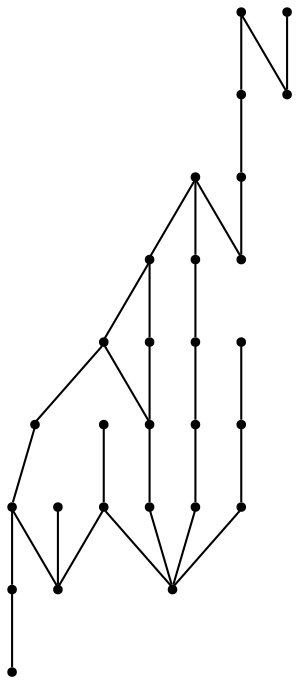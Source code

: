 graph {
  node [shape=point,comment="{\"directed\":false,\"doi\":\"10.1007/3-540-45848-4_2\",\"figure\":\"1 (2)\"}"]

  v0 [pos="1184.958299001058,1975.56213197254"]
  v1 [pos="1184.958299001058,2031.9372540428526"]
  v2 [pos="1184.958299001058,2088.4372438703267"]
  v3 [pos="1121.458339691162,1908.4371930076964"]
  v4 [pos="1121.0145950317383,1970.8184287661597"]
  v5 [pos="1121.0145950317383,2027.2600537254698"]
  v6 [pos="1121.0145950317383,2083.701805841355"]
  v7 [pos="1121.0145950317383,2140.1392982119605"]
  v8 [pos="1064.0834013621013,2190.6872794741676"]
  v9 [pos="1064.0834013621015,1964.9371828351705"]
  v10 [pos="1064.0834013621013,2021.3121777489073"]
  v11 [pos="1064.102109273275,2077.797671726772"]
  v12 [pos="1064.0834013621013,2134.187289646694"]
  v13 [pos="995.3333377838137,1963.6872336978004"]
  v14 [pos="995.3333377838137,2076.5622184390113"]
  v15 [pos="995.3333377838137,2133.062208266485"]
  v16 [pos="995.3333377838137,2020.187223525274"]
  v17 [pos="995.3333377838135,2189.4372031802222"]
  v18 [pos="995.3333377838137,2245.9371930076964"]
  v19 [pos="994.7083632151287,2301.1872336978004"]
  v20 [pos="937.2896194458008,2018.9935411725728"]
  v21 [pos="937.3333454132082,2244.812238784063"]
  v22 [pos="937.333345413208,1906.0624168032691"]
  v23 [pos="937.708330154419,2301.1872336978004"]
  v24 [pos="937.3333454132082,1962.5621523175923"]
  v25 [pos="881.583325068156,1961.4370709373839"]
  v26 [pos="881.583325068156,1848.437091282436"]
  v27 [pos="881.583325068156,1904.937335423061"]

  v5 -- v4 [id="-15",pos="1121.0145950317383,2027.2600537254698 1121.0145950317383,1970.8184287661597 1121.0145950317383,1970.8184287661597 1121.0145950317383,1970.8184287661597"]
  v6 -- v5 [id="-17",pos="1121.0145950317383,2083.701805841355 1121.0145950317383,2027.2600537254698 1121.0145950317383,2027.2600537254698 1121.0145950317383,2027.2600537254698"]
  v7 -- v6 [id="-18",pos="1121.0145950317383,2140.1392982119605 1121.0145950317383,2083.701805841355 1121.0145950317383,2083.701805841355 1121.0145950317383,2083.701805841355"]
  v8 -- v7 [id="-28",pos="1064.0834013621013,2190.6872794741676 1121.0145950317383,2140.1392982119605 1121.0145950317383,2140.1392982119605 1121.0145950317383,2140.1392982119605"]
  v14 -- v20 [id="-30",pos="995.3333377838137,2076.5622184390113 937.2896194458008,2018.9935411725728 937.2896194458008,2018.9935411725728 937.2896194458008,2018.9935411725728"]
  v12 -- v11 [id="-40",pos="1064.0834013621013,2134.187289646694 1064.102109273275,2077.797671726772 1064.102109273275,2077.797671726772 1064.102109273275,2077.797671726772"]
  v1 -- v0 [id="-2",pos="1184.958299001058,2031.9372540428526 1184.958299001058,1975.56213197254 1184.958299001058,1975.56213197254 1184.958299001058,1975.56213197254"]
  v25 -- v27 [id="-4",pos="881.583325068156,1961.4370709373839 881.583325068156,1904.937335423061 881.583325068156,1904.937335423061 881.583325068156,1904.937335423061"]
  v2 -- v1 [id="-5",pos="1184.958299001058,2088.4372438703267 1184.958299001058,2031.9372540428526 1184.958299001058,2031.9372540428526 1184.958299001058,2031.9372540428526"]
  v27 -- v26 [id="-7",pos="881.583325068156,1904.937335423061 881.583325068156,1848.437091282436 881.583325068156,1848.437091282436 881.583325068156,1848.437091282436"]
  v0 -- v3 [id="-8",pos="1184.958299001058,1975.56213197254 1121.458339691162,1908.4371930076964 1121.458339691162,1908.4371930076964 1121.458339691162,1908.4371930076964"]
  v25 -- v22 [id="-11",pos="881.583325068156,1961.4370709373839 937.333345413208,1906.0624168032691 937.333345413208,1906.0624168032691 937.333345413208,1906.0624168032691"]
  v4 -- v3 [id="-14",pos="1121.0145950317383,1970.8184287661597 1121.458339691162,1908.4371930076964 1121.458339691162,1908.4371930076964 1121.458339691162,1908.4371930076964"]
  v20 -- v25 [id="-19",pos="937.2896194458008,2018.9935411725728 881.583325068156,1961.4370709373839 881.583325068156,1961.4370709373839 881.583325068156,1961.4370709373839"]
  v24 -- v22 [id="-20",pos="937.3333454132082,1962.5621523175923 937.333345413208,1906.0624168032691 937.333345413208,1906.0624168032691 937.333345413208,1906.0624168032691"]
  v23 -- v21 [id="-26",pos="937.708330154419,2301.1872336978004 937.3333454132082,2244.812238784063 937.3333454132082,2244.812238784063 937.3333454132082,2244.812238784063"]
  v19 -- v21 [id="-29",pos="994.7083632151287,2301.1872336978004 937.3333454132082,2244.812238784063 937.3333454132082,2244.812238784063 937.3333454132082,2244.812238784063"]
  v13 -- v22 [id="-31",pos="995.3333377838137,1963.6872336978004 937.333345413208,1906.0624168032691 937.333345413208,1906.0624168032691 937.333345413208,1906.0624168032691"]
  v9 -- v3 [id="-32",pos="1064.0834013621015,1964.9371828351705 1121.458339691162,1908.4371930076964 1121.458339691162,1908.4371930076964 1121.458339691162,1908.4371930076964"]
  v10 -- v9 [id="-34",pos="1064.0834013621013,2021.3121777489073 1064.0834013621015,1964.9371828351705 1064.0834013621015,1964.9371828351705 1064.0834013621015,1964.9371828351705"]
  v19 -- v18 [id="-36",pos="994.7083632151287,2301.1872336978004 995.3333377838137,2245.9371930076964 995.3333377838137,2245.9371930076964 995.3333377838137,2245.9371930076964"]
  v11 -- v10 [id="-37",pos="1064.102109273275,2077.797671726772 1064.0834013621013,2021.3121777489073 1064.0834013621013,2021.3121777489073 1064.0834013621013,2021.3121777489073"]
  v18 -- v17 [id="-39",pos="995.3333377838137,2245.9371930076964 995.3333377838135,2189.4372031802222 995.3333377838135,2189.4372031802222 995.3333377838135,2189.4372031802222"]
  v17 -- v15 [id="-42",pos="995.3333377838135,2189.4372031802222 995.3333377838137,2133.062208266485 995.3333377838137,2133.062208266485 995.3333377838137,2133.062208266485"]
  v16 -- v13 [id="-45",pos="995.3333377838137,2020.187223525274 995.3333377838137,1963.6872336978004 995.3333377838137,1963.6872336978004 995.3333377838137,1963.6872336978004"]
  v8 -- v12 [id="-46",pos="1064.0834013621013,2190.6872794741676 1064.0834013621013,2134.187289646694 1064.0834013621013,2134.187289646694 1064.0834013621013,2134.187289646694"]
  v14 -- v10 [id="-50",pos="995.3333377838137,2076.5622184390113 1064.0834013621013,2021.3121777489073 1064.0834013621013,2021.3121777489073 1064.0834013621013,2021.3121777489073"]
  v13 -- v3 [id="-51",pos="995.3333377838137,1963.6872336978004 1121.458339691162,1908.4371930076964 1121.458339691162,1908.4371930076964 1121.458339691162,1908.4371930076964"]
  v12 -- v14 [id="-52",pos="1064.0834013621013,2134.187289646694 995.3333377838137,2076.5622184390113 995.3333377838137,2076.5622184390113 995.3333377838137,2076.5622184390113"]
  v8 -- v15 [id="-53",pos="1064.0834013621013,2190.6872794741676 995.3333377838137,2133.062208266485 995.3333377838137,2133.062208266485 995.3333377838137,2133.062208266485"]
}